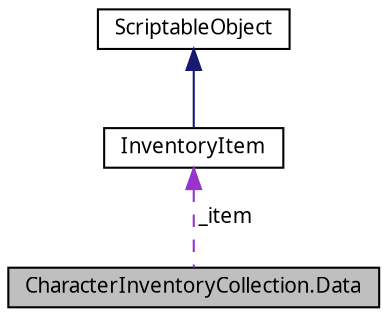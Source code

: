 digraph "CharacterInventoryCollection.Data"
{
 // LATEX_PDF_SIZE
  edge [fontname="Calibrii",fontsize="10",labelfontname="Calibrii",labelfontsize="10"];
  node [fontname="Calibrii",fontsize="10",shape=record];
  Node1 [label="CharacterInventoryCollection.Data",height=0.2,width=0.4,color="black", fillcolor="grey75", style="filled", fontcolor="black",tooltip=" "];
  Node2 -> Node1 [dir="back",color="darkorchid3",fontsize="10",style="dashed",label=" _item" ,fontname="Calibrii"];
  Node2 [label="InventoryItem",height=0.2,width=0.4,color="black", fillcolor="white", style="filled",URL="$d7/d05/classInventoryItem.html",tooltip=" "];
  Node3 -> Node2 [dir="back",color="midnightblue",fontsize="10",style="solid",fontname="Calibrii"];
  Node3 [label="ScriptableObject",height=0.2,width=0.4,color="black", fillcolor="white", style="filled",tooltip=" "];
}
